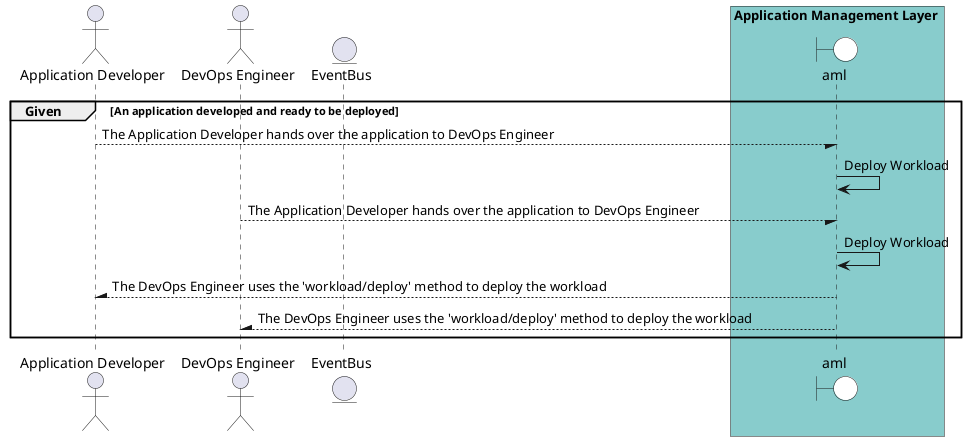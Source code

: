 @startuml


actor "Application Developer"

actor "DevOps Engineer"


entity EventBus

box Application Management Layer #88cccc
    boundary aml #white
end box


group Given [An application developed and ready to be deployed]

"Application Developer" --/ aml: The Application Developer hands over the application to DevOps Engineer
"aml" -> aml: Deploy Workload


"DevOps Engineer" --/ aml: The Application Developer hands over the application to DevOps Engineer
"aml" -> aml: Deploy Workload



"Application Developer" /-- aml: The DevOps Engineer uses the &#39;workload/deploy&#39; method to deploy the workload

"DevOps Engineer" /-- aml: The DevOps Engineer uses the &#39;workload/deploy&#39; method to deploy the workload


end

@enduml
